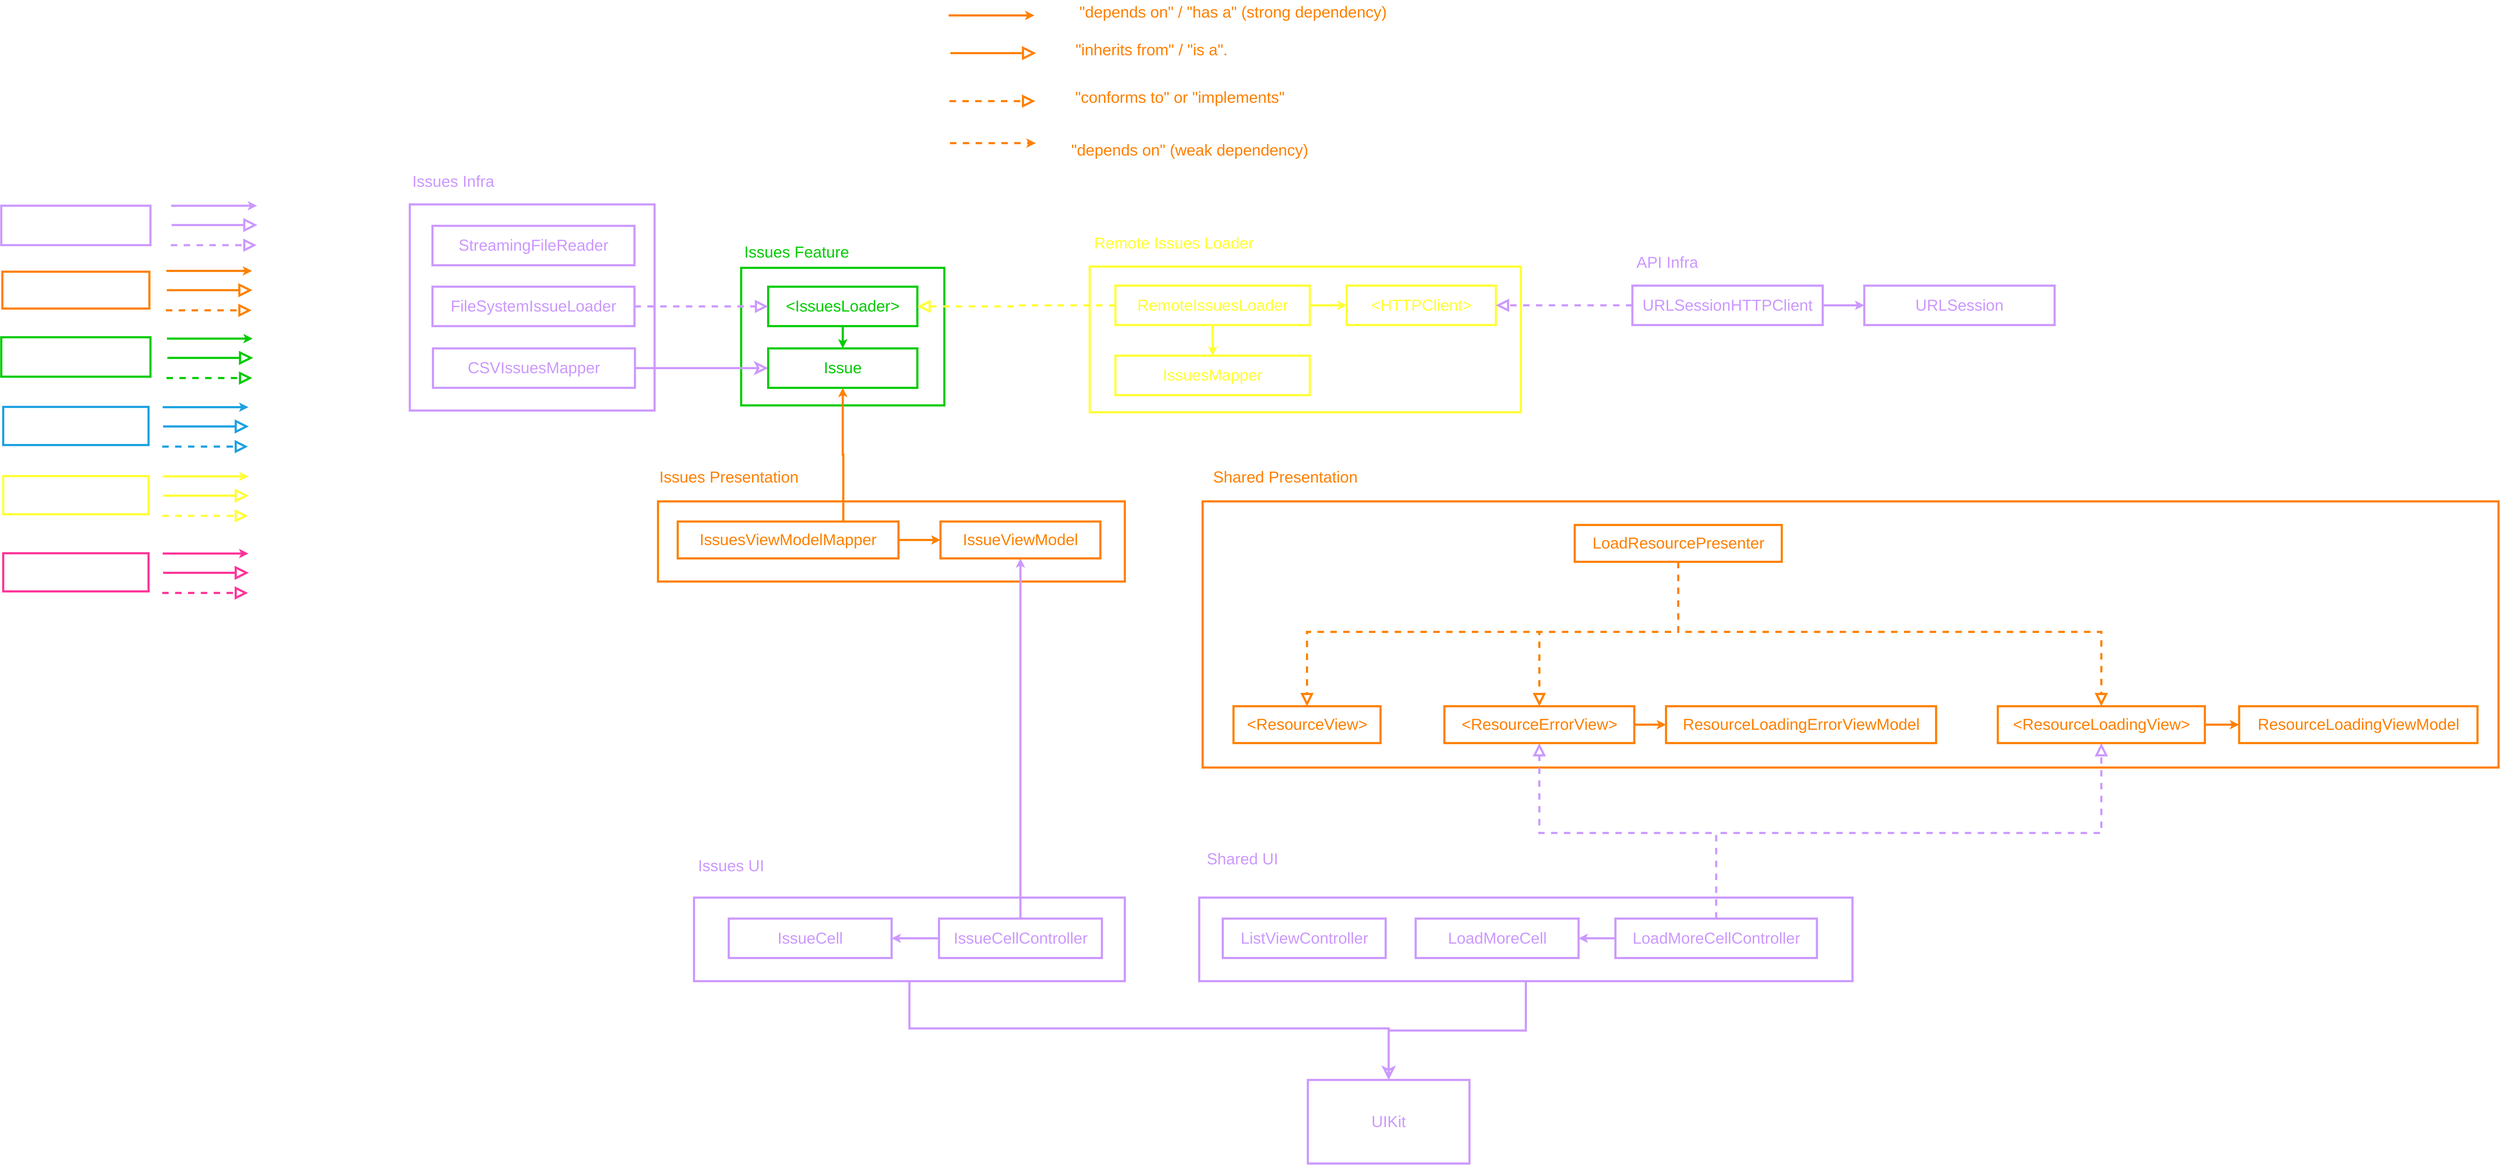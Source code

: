 <mxfile version="20.8.16" type="device"><diagram id="3yLI1t425MeNp9wt49uc" name="Page-1"><mxGraphModel dx="5170" dy="2120" grid="0" gridSize="10" guides="1" tooltips="1" connect="1" arrows="1" fold="1" page="0" pageScale="1" pageWidth="850" pageHeight="1100" math="0" shadow="0"><root><mxCell id="0"/><mxCell id="1" parent="0"/><mxCell id="ULkdZSaTu9MZ9zOjJBBm-85" value="" style="rounded=0;whiteSpace=wrap;html=1;strokeWidth=5;fontSize=37;fontColor=#CC99FF;labelBackgroundColor=none;fillColor=none;strokeColor=#CC99FF;" parent="1" vertex="1"><mxGeometry x="1962" y="2522" width="571" height="481" as="geometry"/></mxCell><mxCell id="ULkdZSaTu9MZ9zOjJBBm-46" value="&lt;p&gt;&lt;br&gt;&lt;/p&gt;" style="rounded=0;whiteSpace=wrap;html=1;strokeWidth=5;fontSize=37;fontColor=#FF8000;fillColor=none;strokeColor=#FF8000;" parent="1" vertex="1"><mxGeometry x="3811.5" y="3215" width="3023" height="621" as="geometry"/></mxCell><mxCell id="ULkdZSaTu9MZ9zOjJBBm-47" value="&lt;p&gt;&lt;br&gt;&lt;/p&gt;" style="rounded=0;whiteSpace=wrap;html=1;strokeWidth=5;fontSize=37;fontColor=#FF8000;fillColor=none;strokeColor=#FF8000;" parent="1" vertex="1"><mxGeometry x="2541" y="3215" width="1089" height="187" as="geometry"/></mxCell><mxCell id="IfAqgoVQBoFN7zSB_NkO-1" value="" style="rounded=0;whiteSpace=wrap;html=1;strokeWidth=5;fontSize=37;fontColor=#1BA1E2;fillColor=none;strokeColor=#1BA1E2;" parent="1" vertex="1"><mxGeometry x="1013.5" y="2994.5" width="339" height="89" as="geometry"/></mxCell><mxCell id="IfAqgoVQBoFN7zSB_NkO-2" value="" style="rounded=0;whiteSpace=wrap;html=1;strokeWidth=5;fontSize=37;fontColor=#CC99FF;labelBackgroundColor=none;fillColor=none;strokeColor=#CC99FF;" parent="1" vertex="1"><mxGeometry x="1009.0" y="2525.0" width="348" height="92" as="geometry"/></mxCell><mxCell id="IfAqgoVQBoFN7zSB_NkO-3" value="&lt;p&gt;&lt;br&gt;&lt;/p&gt;" style="rounded=0;whiteSpace=wrap;html=1;strokeWidth=5;fontSize=37;fontColor=#FF8000;fillColor=none;strokeColor=#FF8000;" parent="1" vertex="1"><mxGeometry x="1011.5" y="2679.0" width="343" height="86" as="geometry"/></mxCell><mxCell id="IfAqgoVQBoFN7zSB_NkO-4" value="" style="rounded=0;whiteSpace=wrap;html=1;strokeWidth=5;fontSize=37;fontColor=#00CC00;labelBackgroundColor=none;fillColor=none;strokeColor=#00CC00;" parent="1" vertex="1"><mxGeometry x="1009.0" y="2832.0" width="348" height="92" as="geometry"/></mxCell><mxCell id="IfAqgoVQBoFN7zSB_NkO-5" style="edgeStyle=orthogonalEdgeStyle;rounded=0;html=1;jettySize=auto;orthogonalLoop=1;strokeColor=#CC99FF;strokeWidth=5;fontSize=37;fontColor=#1BA1E2;endArrow=block;endFill=0;endSize=20;" parent="1" edge="1"><mxGeometry relative="1" as="geometry"><mxPoint x="1406.5" y="2570.17" as="sourcePoint"/><mxPoint x="1606.5" y="2570.17" as="targetPoint"/><Array as="points"/></mxGeometry></mxCell><mxCell id="IfAqgoVQBoFN7zSB_NkO-6" style="edgeStyle=orthogonalEdgeStyle;rounded=0;html=1;jettySize=auto;orthogonalLoop=1;strokeWidth=5;fontSize=37;fontColor=#FF8000;endArrow=block;endFill=0;endSize=18;dashed=1;strokeColor=#CC99FF;" parent="1" edge="1"><mxGeometry relative="1" as="geometry"><mxPoint x="1404.5" y="2617.17" as="sourcePoint"/><mxPoint x="1604.5" y="2617.17" as="targetPoint"/><Array as="points"/></mxGeometry></mxCell><mxCell id="IfAqgoVQBoFN7zSB_NkO-7" style="edgeStyle=orthogonalEdgeStyle;rounded=0;html=1;jettySize=auto;orthogonalLoop=1;strokeWidth=5;fontSize=37;endArrow=classic;fontColor=#CC99FF;strokeColor=#CC99FF;" parent="1" edge="1"><mxGeometry relative="1" as="geometry"><mxPoint x="1405.5" y="2525.17" as="sourcePoint"/><mxPoint x="1605.5" y="2525.17" as="targetPoint"/><Array as="points"/></mxGeometry></mxCell><mxCell id="IfAqgoVQBoFN7zSB_NkO-8" style="edgeStyle=orthogonalEdgeStyle;rounded=0;html=1;jettySize=auto;orthogonalLoop=1;strokeWidth=5;fontSize=37;fontColor=#1BA1E2;endArrow=block;endFill=0;endSize=20;strokeColor=#FF8000;" parent="1" edge="1"><mxGeometry relative="1" as="geometry"><mxPoint x="1395.0" y="2722.17" as="sourcePoint"/><mxPoint x="1595.0" y="2722.17" as="targetPoint"/><Array as="points"/></mxGeometry></mxCell><mxCell id="IfAqgoVQBoFN7zSB_NkO-9" style="edgeStyle=orthogonalEdgeStyle;rounded=0;html=1;jettySize=auto;orthogonalLoop=1;strokeWidth=5;fontSize=37;fontColor=#FF8000;endArrow=block;endFill=0;endSize=18;dashed=1;strokeColor=#FF8000;" parent="1" edge="1"><mxGeometry relative="1" as="geometry"><mxPoint x="1393.0" y="2769.17" as="sourcePoint"/><mxPoint x="1593.0" y="2769.17" as="targetPoint"/><Array as="points"/></mxGeometry></mxCell><mxCell id="IfAqgoVQBoFN7zSB_NkO-10" style="edgeStyle=orthogonalEdgeStyle;rounded=0;html=1;jettySize=auto;orthogonalLoop=1;strokeWidth=5;fontSize=37;endArrow=classic;fontColor=#CC99FF;strokeColor=#FF8000;" parent="1" edge="1"><mxGeometry relative="1" as="geometry"><mxPoint x="1394.0" y="2677.17" as="sourcePoint"/><mxPoint x="1594.0" y="2677.17" as="targetPoint"/><Array as="points"/></mxGeometry></mxCell><mxCell id="IfAqgoVQBoFN7zSB_NkO-11" style="edgeStyle=orthogonalEdgeStyle;rounded=0;html=1;jettySize=auto;orthogonalLoop=1;strokeWidth=5;fontSize=37;fontColor=#1BA1E2;endArrow=block;endFill=0;endSize=20;strokeColor=#00CC00;" parent="1" edge="1"><mxGeometry relative="1" as="geometry"><mxPoint x="1396.5" y="2880.17" as="sourcePoint"/><mxPoint x="1596.5" y="2880.17" as="targetPoint"/><Array as="points"/></mxGeometry></mxCell><mxCell id="IfAqgoVQBoFN7zSB_NkO-12" style="edgeStyle=orthogonalEdgeStyle;rounded=0;html=1;jettySize=auto;orthogonalLoop=1;strokeWidth=5;fontSize=37;fontColor=#FF8000;endArrow=block;endFill=0;endSize=18;dashed=1;strokeColor=#00CC00;" parent="1" edge="1"><mxGeometry relative="1" as="geometry"><mxPoint x="1394.5" y="2927.17" as="sourcePoint"/><mxPoint x="1594.5" y="2927.17" as="targetPoint"/><Array as="points"/></mxGeometry></mxCell><mxCell id="IfAqgoVQBoFN7zSB_NkO-13" style="edgeStyle=orthogonalEdgeStyle;rounded=0;html=1;jettySize=auto;orthogonalLoop=1;strokeWidth=5;fontSize=37;endArrow=classic;fontColor=#CC99FF;strokeColor=#00CC00;" parent="1" edge="1"><mxGeometry relative="1" as="geometry"><mxPoint x="1395.5" y="2835.17" as="sourcePoint"/><mxPoint x="1595.5" y="2835.17" as="targetPoint"/><Array as="points"/></mxGeometry></mxCell><mxCell id="IfAqgoVQBoFN7zSB_NkO-14" style="edgeStyle=orthogonalEdgeStyle;rounded=0;html=1;jettySize=auto;orthogonalLoop=1;strokeWidth=5;fontSize=37;fontColor=#1BA1E2;endArrow=block;endFill=0;endSize=20;strokeColor=#1BA1E2;" parent="1" edge="1"><mxGeometry relative="1" as="geometry"><mxPoint x="1386.5" y="3040.17" as="sourcePoint"/><mxPoint x="1586.5" y="3040.17" as="targetPoint"/><Array as="points"/></mxGeometry></mxCell><mxCell id="IfAqgoVQBoFN7zSB_NkO-15" style="edgeStyle=orthogonalEdgeStyle;rounded=0;html=1;jettySize=auto;orthogonalLoop=1;strokeWidth=5;fontSize=37;fontColor=#FF8000;endArrow=block;endFill=0;endSize=18;dashed=1;strokeColor=#1BA1E2;" parent="1" edge="1"><mxGeometry relative="1" as="geometry"><mxPoint x="1384.5" y="3087.17" as="sourcePoint"/><mxPoint x="1584.5" y="3087.17" as="targetPoint"/><Array as="points"/></mxGeometry></mxCell><mxCell id="IfAqgoVQBoFN7zSB_NkO-16" style="edgeStyle=orthogonalEdgeStyle;rounded=0;html=1;jettySize=auto;orthogonalLoop=1;strokeWidth=5;fontSize=37;endArrow=classic;fontColor=#CC99FF;strokeColor=#1BA1E2;" parent="1" edge="1"><mxGeometry relative="1" as="geometry"><mxPoint x="1385.5" y="2995.17" as="sourcePoint"/><mxPoint x="1585.5" y="2995.17" as="targetPoint"/><Array as="points"/></mxGeometry></mxCell><mxCell id="IfAqgoVQBoFN7zSB_NkO-17" value="" style="rounded=0;whiteSpace=wrap;html=1;strokeWidth=5;fontSize=37;fillColor=none;strokeColor=#FFFF33;fontColor=#FFFF33;" parent="1" vertex="1"><mxGeometry x="1013.5" y="3156.0" width="339" height="89" as="geometry"/></mxCell><mxCell id="IfAqgoVQBoFN7zSB_NkO-18" style="edgeStyle=orthogonalEdgeStyle;rounded=0;html=1;jettySize=auto;orthogonalLoop=1;strokeWidth=5;fontSize=37;fontColor=#1BA1E2;endArrow=block;endFill=0;endSize=20;strokeColor=#FFFF33;" parent="1" edge="1"><mxGeometry relative="1" as="geometry"><mxPoint x="1386.5" y="3201.67" as="sourcePoint"/><mxPoint x="1586.5" y="3201.67" as="targetPoint"/><Array as="points"/></mxGeometry></mxCell><mxCell id="IfAqgoVQBoFN7zSB_NkO-19" style="edgeStyle=orthogonalEdgeStyle;rounded=0;html=1;jettySize=auto;orthogonalLoop=1;strokeWidth=5;fontSize=37;fontColor=#FF8000;endArrow=block;endFill=0;endSize=18;dashed=1;strokeColor=#FFFF33;" parent="1" edge="1"><mxGeometry relative="1" as="geometry"><mxPoint x="1384.5" y="3248.67" as="sourcePoint"/><mxPoint x="1584.5" y="3248.67" as="targetPoint"/><Array as="points"/></mxGeometry></mxCell><mxCell id="IfAqgoVQBoFN7zSB_NkO-20" style="edgeStyle=orthogonalEdgeStyle;rounded=0;html=1;jettySize=auto;orthogonalLoop=1;strokeWidth=5;fontSize=37;endArrow=classic;fontColor=#CC99FF;strokeColor=#FFFF33;" parent="1" edge="1"><mxGeometry relative="1" as="geometry"><mxPoint x="1385.5" y="3156.67" as="sourcePoint"/><mxPoint x="1585.5" y="3156.67" as="targetPoint"/><Array as="points"/></mxGeometry></mxCell><mxCell id="IfAqgoVQBoFN7zSB_NkO-21" value="" style="rounded=0;whiteSpace=wrap;html=1;strokeWidth=5;fontSize=37;fillColor=none;strokeColor=#FF3399;fontColor=#FF3399;" parent="1" vertex="1"><mxGeometry x="1013.5" y="3336.0" width="339" height="89" as="geometry"/></mxCell><mxCell id="IfAqgoVQBoFN7zSB_NkO-22" style="edgeStyle=orthogonalEdgeStyle;rounded=0;html=1;jettySize=auto;orthogonalLoop=1;strokeWidth=5;fontSize=37;endArrow=block;endFill=0;endSize=20;strokeColor=#FF3399;fontColor=#FF3399;" parent="1" edge="1"><mxGeometry relative="1" as="geometry"><mxPoint x="1386.5" y="3381.67" as="sourcePoint"/><mxPoint x="1586.5" y="3381.67" as="targetPoint"/><Array as="points"/></mxGeometry></mxCell><mxCell id="IfAqgoVQBoFN7zSB_NkO-23" style="edgeStyle=orthogonalEdgeStyle;rounded=0;html=1;jettySize=auto;orthogonalLoop=1;strokeWidth=5;fontSize=37;endArrow=block;endFill=0;endSize=18;dashed=1;strokeColor=#FF3399;fontColor=#FF3399;" parent="1" edge="1"><mxGeometry relative="1" as="geometry"><mxPoint x="1384.5" y="3428.67" as="sourcePoint"/><mxPoint x="1584.5" y="3428.67" as="targetPoint"/><Array as="points"/></mxGeometry></mxCell><mxCell id="IfAqgoVQBoFN7zSB_NkO-24" style="edgeStyle=orthogonalEdgeStyle;rounded=0;html=1;jettySize=auto;orthogonalLoop=1;strokeWidth=5;fontSize=37;endArrow=classic;strokeColor=#FF3399;fontColor=#FF3399;" parent="1" edge="1"><mxGeometry relative="1" as="geometry"><mxPoint x="1385.5" y="3336.67" as="sourcePoint"/><mxPoint x="1585.5" y="3336.67" as="targetPoint"/><Array as="points"/></mxGeometry></mxCell><mxCell id="4ByDDRBTSF47VbYEFOKF-28" style="edgeStyle=orthogonalEdgeStyle;rounded=0;html=1;jettySize=auto;orthogonalLoop=1;strokeWidth=5;fontSize=37;endArrow=classic;fontColor=#CC99FF;strokeColor=#FF8000;" parent="1" edge="1"><mxGeometry relative="1" as="geometry"><mxPoint x="3219.0" y="2081.0" as="sourcePoint"/><mxPoint x="3419.0" y="2081.0" as="targetPoint"/><Array as="points"/></mxGeometry></mxCell><mxCell id="4ByDDRBTSF47VbYEFOKF-29" style="edgeStyle=orthogonalEdgeStyle;rounded=0;html=1;jettySize=auto;orthogonalLoop=1;strokeColor=#FF8000;strokeWidth=5;fontSize=37;fontColor=#1BA1E2;endArrow=block;endFill=0;endSize=20;" parent="1" edge="1"><mxGeometry relative="1" as="geometry"><mxPoint x="3223.0" y="2169.0" as="sourcePoint"/><mxPoint x="3423.0" y="2169.0" as="targetPoint"/><Array as="points"/></mxGeometry></mxCell><mxCell id="4ByDDRBTSF47VbYEFOKF-30" style="edgeStyle=orthogonalEdgeStyle;rounded=0;html=1;jettySize=auto;orthogonalLoop=1;strokeWidth=5;fontSize=37;fontColor=#FF8000;endArrow=block;endFill=0;endSize=18;dashed=1;strokeColor=#FF8000;" parent="1" edge="1"><mxGeometry relative="1" as="geometry"><mxPoint x="3221.0" y="2281.0" as="sourcePoint"/><mxPoint x="3421.0" y="2281.0" as="targetPoint"/><Array as="points"/></mxGeometry></mxCell><mxCell id="4ByDDRBTSF47VbYEFOKF-31" value="&lt;div&gt;&lt;font color=&quot;#ff8000&quot;&gt;&lt;span style=&quot;font-size: 37px;&quot;&gt;&quot;inherits from&quot; / &quot;is a&quot;.&lt;/span&gt;&lt;/font&gt;&lt;/div&gt;&lt;div&gt;&lt;br&gt;&lt;/div&gt;" style="text;html=1;align=center;verticalAlign=middle;resizable=0;points=[];autosize=1;strokeColor=none;fillColor=none;fontColor=#FFFF33;" parent="1" vertex="1"><mxGeometry x="3505" y="2133" width="373" height="71" as="geometry"/></mxCell><mxCell id="4ByDDRBTSF47VbYEFOKF-32" value="&lt;div&gt;&lt;div&gt;&lt;font color=&quot;#ff8000&quot;&gt;&lt;span style=&quot;font-size: 37px;&quot;&gt;&quot;conforms to&quot; or &quot;implements&quot;&lt;/span&gt;&lt;/font&gt;&lt;/div&gt;&lt;/div&gt;&lt;div&gt;&lt;br&gt;&lt;/div&gt;" style="text;html=1;align=center;verticalAlign=middle;resizable=0;points=[];autosize=1;strokeColor=none;fillColor=none;fontColor=#FFFF33;" parent="1" vertex="1"><mxGeometry x="3505" y="2244" width="506" height="71" as="geometry"/></mxCell><mxCell id="4ByDDRBTSF47VbYEFOKF-33" value="&lt;div&gt;&lt;div&gt;&lt;div&gt;&lt;font color=&quot;#ff8000&quot;&gt;&lt;span style=&quot;font-size: 37px;&quot;&gt;&quot;depends on&quot; / &quot;has a&quot; (strong dependency)&lt;/span&gt;&lt;/font&gt;&lt;/div&gt;&lt;/div&gt;&lt;/div&gt;&lt;div&gt;&lt;br&gt;&lt;/div&gt;" style="text;html=1;align=center;verticalAlign=middle;resizable=0;points=[];autosize=1;strokeColor=none;fillColor=none;fontColor=#FFFF33;" parent="1" vertex="1"><mxGeometry x="3514" y="2045" width="735" height="71" as="geometry"/></mxCell><mxCell id="4ByDDRBTSF47VbYEFOKF-34" value="&lt;div&gt;&lt;div&gt;&lt;div&gt;&lt;font color=&quot;#ff8000&quot;&gt;&lt;span style=&quot;font-size: 37px;&quot;&gt;&quot;depends on&quot; (weak dependency)&lt;/span&gt;&lt;/font&gt;&lt;/div&gt;&lt;/div&gt;&lt;/div&gt;&lt;div&gt;&lt;br&gt;&lt;/div&gt;" style="text;html=1;align=center;verticalAlign=middle;resizable=0;points=[];autosize=1;strokeColor=none;fillColor=none;fontColor=#FFFF33;" parent="1" vertex="1"><mxGeometry x="3495" y="2367.5" width="571" height="71" as="geometry"/></mxCell><mxCell id="4ByDDRBTSF47VbYEFOKF-35" style="edgeStyle=orthogonalEdgeStyle;rounded=0;html=1;jettySize=auto;orthogonalLoop=1;strokeWidth=5;fontSize=37;endArrow=classic;fontColor=#CC99FF;strokeColor=#FF8000;dashed=1;" parent="1" edge="1"><mxGeometry relative="1" as="geometry"><mxPoint x="3222.0" y="2379.0" as="sourcePoint"/><mxPoint x="3422.0" y="2379.0" as="targetPoint"/><Array as="points"/></mxGeometry></mxCell><mxCell id="ULkdZSaTu9MZ9zOjJBBm-71" style="edgeStyle=orthogonalEdgeStyle;rounded=0;orthogonalLoop=1;jettySize=auto;html=1;exitX=0.5;exitY=1;exitDx=0;exitDy=0;entryX=0.5;entryY=0;entryDx=0;entryDy=0;fontColor=#CC99FF;endArrow=classic;fontSize=37;strokeColor=#CC99FF;strokeWidth=5;endFill=0;endSize=18;" parent="1" source="ULkdZSaTu9MZ9zOjJBBm-1" target="ULkdZSaTu9MZ9zOjJBBm-9" edge="1"><mxGeometry relative="1" as="geometry"/></mxCell><mxCell id="ULkdZSaTu9MZ9zOjJBBm-1" value="" style="rounded=0;whiteSpace=wrap;html=1;strokeWidth=5;fontSize=37;fontColor=#CC99FF;labelBackgroundColor=none;fillColor=none;strokeColor=#CC99FF;" parent="1" vertex="1"><mxGeometry x="2625" y="4139.5" width="1005" height="195" as="geometry"/></mxCell><mxCell id="ULkdZSaTu9MZ9zOjJBBm-2" value="IssueCell" style="rounded=0;whiteSpace=wrap;html=1;strokeWidth=5;fontSize=37;fontColor=#CC99FF;labelBackgroundColor=none;fillColor=none;strokeColor=#CC99FF;" parent="1" vertex="1"><mxGeometry x="2706" y="4188.5" width="380" height="92" as="geometry"/></mxCell><mxCell id="ULkdZSaTu9MZ9zOjJBBm-44" style="edgeStyle=orthogonalEdgeStyle;rounded=0;orthogonalLoop=1;jettySize=auto;html=1;exitX=0;exitY=0.5;exitDx=0;exitDy=0;entryX=1;entryY=0.5;entryDx=0;entryDy=0;fontSize=37;strokeColor=#CC99FF;fontColor=#CC99FF;strokeWidth=5;" parent="1" source="ULkdZSaTu9MZ9zOjJBBm-3" target="ULkdZSaTu9MZ9zOjJBBm-2" edge="1"><mxGeometry relative="1" as="geometry"/></mxCell><mxCell id="Z7Op8-RvrRtJEpCgcExb-2" style="edgeStyle=orthogonalEdgeStyle;rounded=0;orthogonalLoop=1;jettySize=auto;html=1;exitX=0.5;exitY=0;exitDx=0;exitDy=0;entryX=0.5;entryY=1;entryDx=0;entryDy=0;fontSize=37;strokeColor=#CC99FF;fontColor=#CC99FF;strokeWidth=5;" edge="1" parent="1" source="ULkdZSaTu9MZ9zOjJBBm-3" target="ULkdZSaTu9MZ9zOjJBBm-33"><mxGeometry relative="1" as="geometry"/></mxCell><mxCell id="ULkdZSaTu9MZ9zOjJBBm-3" value="IssueCellController" style="rounded=0;whiteSpace=wrap;html=1;strokeWidth=5;fontSize=37;fontColor=#CC99FF;labelBackgroundColor=none;fillColor=none;strokeColor=#CC99FF;" parent="1" vertex="1"><mxGeometry x="3196.5" y="4188.5" width="380" height="92" as="geometry"/></mxCell><mxCell id="ULkdZSaTu9MZ9zOjJBBm-72" style="edgeStyle=orthogonalEdgeStyle;rounded=0;orthogonalLoop=1;jettySize=auto;html=1;exitX=0.5;exitY=1;exitDx=0;exitDy=0;entryX=0.5;entryY=0;entryDx=0;entryDy=0;fontColor=#CC99FF;fontSize=37;strokeColor=#CC99FF;strokeWidth=5;" parent="1" source="ULkdZSaTu9MZ9zOjJBBm-4" target="ULkdZSaTu9MZ9zOjJBBm-9" edge="1"><mxGeometry relative="1" as="geometry"/></mxCell><mxCell id="ULkdZSaTu9MZ9zOjJBBm-4" value="" style="rounded=0;whiteSpace=wrap;html=1;strokeWidth=5;fontSize=37;fontColor=#CC99FF;labelBackgroundColor=none;fillColor=none;strokeColor=#CC99FF;" parent="1" vertex="1"><mxGeometry x="3803.5" y="4139.5" width="1524" height="195" as="geometry"/></mxCell><mxCell id="ULkdZSaTu9MZ9zOjJBBm-5" value="LoadMoreCell" style="rounded=0;whiteSpace=wrap;html=1;strokeWidth=5;fontSize=37;fontColor=#CC99FF;labelBackgroundColor=none;fillColor=none;strokeColor=#CC99FF;" parent="1" vertex="1"><mxGeometry x="4308.5" y="4188.5" width="380" height="92" as="geometry"/></mxCell><mxCell id="ULkdZSaTu9MZ9zOjJBBm-41" style="edgeStyle=orthogonalEdgeStyle;rounded=0;orthogonalLoop=1;jettySize=auto;html=1;exitX=0.5;exitY=0;exitDx=0;exitDy=0;entryX=0.5;entryY=1;entryDx=0;entryDy=0;fontSize=37;strokeColor=#CC99FF;fontColor=#FF8000;strokeWidth=5;dashed=1;endArrow=block;endFill=0;endSize=18;" parent="1" source="ULkdZSaTu9MZ9zOjJBBm-6" target="ULkdZSaTu9MZ9zOjJBBm-24" edge="1"><mxGeometry relative="1" as="geometry"/></mxCell><mxCell id="ULkdZSaTu9MZ9zOjJBBm-42" style="edgeStyle=orthogonalEdgeStyle;rounded=0;orthogonalLoop=1;jettySize=auto;html=1;exitX=0.5;exitY=0;exitDx=0;exitDy=0;entryX=0.5;entryY=1;entryDx=0;entryDy=0;fontSize=37;strokeColor=#CC99FF;fontColor=#FF8000;strokeWidth=5;dashed=1;endArrow=block;endFill=0;endSize=18;" parent="1" source="ULkdZSaTu9MZ9zOjJBBm-6" target="ULkdZSaTu9MZ9zOjJBBm-19" edge="1"><mxGeometry relative="1" as="geometry"/></mxCell><mxCell id="ULkdZSaTu9MZ9zOjJBBm-43" style="edgeStyle=orthogonalEdgeStyle;rounded=0;orthogonalLoop=1;jettySize=auto;html=1;exitX=0;exitY=0.5;exitDx=0;exitDy=0;entryX=1;entryY=0.5;entryDx=0;entryDy=0;fontSize=37;strokeColor=#CC99FF;fontColor=#CC99FF;strokeWidth=5;" parent="1" source="ULkdZSaTu9MZ9zOjJBBm-6" target="ULkdZSaTu9MZ9zOjJBBm-5" edge="1"><mxGeometry relative="1" as="geometry"/></mxCell><mxCell id="ULkdZSaTu9MZ9zOjJBBm-6" value="LoadMoreCellController" style="rounded=0;whiteSpace=wrap;html=1;strokeWidth=5;fontSize=37;fontColor=#CC99FF;labelBackgroundColor=none;fillColor=none;strokeColor=#CC99FF;" parent="1" vertex="1"><mxGeometry x="4774.5" y="4188.5" width="470" height="92" as="geometry"/></mxCell><mxCell id="ULkdZSaTu9MZ9zOjJBBm-8" value="ListViewController" style="rounded=0;whiteSpace=wrap;html=1;strokeWidth=5;fontSize=37;fontColor=#CC99FF;labelBackgroundColor=none;fillColor=none;strokeColor=#CC99FF;" parent="1" vertex="1"><mxGeometry x="3858.5" y="4188.5" width="380" height="92" as="geometry"/></mxCell><mxCell id="ULkdZSaTu9MZ9zOjJBBm-9" value="UIKit" style="rounded=0;whiteSpace=wrap;html=1;strokeWidth=5;fontSize=37;fontColor=#CC99FF;labelBackgroundColor=none;fillColor=none;strokeColor=#CC99FF;" parent="1" vertex="1"><mxGeometry x="4057" y="4565" width="377" height="195" as="geometry"/></mxCell><mxCell id="ULkdZSaTu9MZ9zOjJBBm-10" value="&lt;p&gt;&lt;br&gt;&lt;/p&gt;" style="rounded=0;whiteSpace=wrap;html=1;strokeWidth=5;fontSize=37;fontColor=#00CC00;fillColor=none;strokeColor=#00CC00;labelBackgroundColor=none;" parent="1" vertex="1"><mxGeometry x="2735" y="2670" width="474" height="321" as="geometry"/></mxCell><mxCell id="ULkdZSaTu9MZ9zOjJBBm-78" style="edgeStyle=orthogonalEdgeStyle;rounded=0;orthogonalLoop=1;jettySize=auto;html=1;exitX=0.5;exitY=1;exitDx=0;exitDy=0;entryX=0.5;entryY=0;entryDx=0;entryDy=0;fontColor=#CC99FF;fontSize=37;strokeColor=#00CC00;strokeWidth=5;" parent="1" source="ULkdZSaTu9MZ9zOjJBBm-11" target="ULkdZSaTu9MZ9zOjJBBm-75" edge="1"><mxGeometry relative="1" as="geometry"/></mxCell><mxCell id="ULkdZSaTu9MZ9zOjJBBm-11" value="&amp;lt;IssuesLoader&amp;gt;" style="rounded=0;whiteSpace=wrap;html=1;strokeWidth=5;fontSize=37;fontColor=#00CC00;labelBackgroundColor=none;fillColor=none;strokeColor=#00CC00;" parent="1" vertex="1"><mxGeometry x="2798.0" y="2714.0" width="348" height="92" as="geometry"/></mxCell><mxCell id="ULkdZSaTu9MZ9zOjJBBm-16" value="&lt;p&gt;&amp;lt;ResourceView&amp;gt;&lt;/p&gt;" style="rounded=0;whiteSpace=wrap;html=1;strokeWidth=5;fontSize=37;fontColor=#FF8000;fillColor=none;strokeColor=#FF8000;" parent="1" vertex="1"><mxGeometry x="3883.5" y="3693.0" width="343" height="86" as="geometry"/></mxCell><mxCell id="ULkdZSaTu9MZ9zOjJBBm-18" value="&lt;p&gt;ResourceLoadingErrorViewModel&lt;/p&gt;" style="rounded=0;whiteSpace=wrap;html=1;strokeWidth=5;fontSize=37;fontColor=#FF8000;fillColor=none;strokeColor=#FF8000;" parent="1" vertex="1"><mxGeometry x="4892.5" y="3693" width="630" height="86" as="geometry"/></mxCell><mxCell id="ULkdZSaTu9MZ9zOjJBBm-35" style="edgeStyle=orthogonalEdgeStyle;rounded=0;orthogonalLoop=1;jettySize=auto;html=1;exitX=1;exitY=0.5;exitDx=0;exitDy=0;entryX=0;entryY=0.5;entryDx=0;entryDy=0;fontSize=37;strokeColor=#FF8000;fontColor=#CC99FF;strokeWidth=5;" parent="1" source="ULkdZSaTu9MZ9zOjJBBm-19" target="ULkdZSaTu9MZ9zOjJBBm-18" edge="1"><mxGeometry relative="1" as="geometry"/></mxCell><mxCell id="ULkdZSaTu9MZ9zOjJBBm-19" value="&lt;p&gt;&amp;lt;ResourceErrorView&amp;gt;&lt;/p&gt;" style="rounded=0;whiteSpace=wrap;html=1;strokeWidth=5;fontSize=37;fontColor=#FF8000;fillColor=none;strokeColor=#FF8000;" parent="1" vertex="1"><mxGeometry x="4375.5" y="3693" width="443" height="86" as="geometry"/></mxCell><mxCell id="ULkdZSaTu9MZ9zOjJBBm-37" style="edgeStyle=orthogonalEdgeStyle;rounded=0;orthogonalLoop=1;jettySize=auto;html=1;exitX=1;exitY=0.5;exitDx=0;exitDy=0;entryX=0;entryY=0.5;entryDx=0;entryDy=0;fontSize=37;strokeColor=#FF8000;fontColor=#CC99FF;strokeWidth=5;" parent="1" source="ULkdZSaTu9MZ9zOjJBBm-24" target="ULkdZSaTu9MZ9zOjJBBm-25" edge="1"><mxGeometry relative="1" as="geometry"/></mxCell><mxCell id="ULkdZSaTu9MZ9zOjJBBm-24" value="&lt;p&gt;&amp;lt;ResourceLoadingView&amp;gt;&lt;/p&gt;" style="rounded=0;whiteSpace=wrap;html=1;strokeWidth=5;fontSize=37;fontColor=#FF8000;fillColor=none;strokeColor=#FF8000;" parent="1" vertex="1"><mxGeometry x="5666.5" y="3693" width="483" height="86" as="geometry"/></mxCell><mxCell id="ULkdZSaTu9MZ9zOjJBBm-25" value="&lt;p&gt;ResourceLoadingViewModel&lt;/p&gt;" style="rounded=0;whiteSpace=wrap;html=1;strokeWidth=5;fontSize=37;fontColor=#FF8000;fillColor=none;strokeColor=#FF8000;" parent="1" vertex="1"><mxGeometry x="6229.5" y="3693" width="556" height="86" as="geometry"/></mxCell><mxCell id="ULkdZSaTu9MZ9zOjJBBm-38" style="edgeStyle=orthogonalEdgeStyle;rounded=0;orthogonalLoop=1;jettySize=auto;html=1;exitX=0.5;exitY=1;exitDx=0;exitDy=0;entryX=0.5;entryY=0;entryDx=0;entryDy=0;fontSize=37;strokeColor=#FF8000;fontColor=#FF8000;strokeWidth=5;dashed=1;endArrow=block;endFill=0;endSize=18;" parent="1" source="ULkdZSaTu9MZ9zOjJBBm-27" target="ULkdZSaTu9MZ9zOjJBBm-24" edge="1"><mxGeometry relative="1" as="geometry"/></mxCell><mxCell id="ULkdZSaTu9MZ9zOjJBBm-39" style="edgeStyle=orthogonalEdgeStyle;rounded=0;orthogonalLoop=1;jettySize=auto;html=1;exitX=0.5;exitY=1;exitDx=0;exitDy=0;entryX=0.5;entryY=0;entryDx=0;entryDy=0;fontSize=37;strokeColor=#FF8000;fontColor=#FF8000;strokeWidth=5;dashed=1;endArrow=block;endFill=0;endSize=18;" parent="1" source="ULkdZSaTu9MZ9zOjJBBm-27" target="ULkdZSaTu9MZ9zOjJBBm-19" edge="1"><mxGeometry relative="1" as="geometry"/></mxCell><mxCell id="ULkdZSaTu9MZ9zOjJBBm-40" style="edgeStyle=orthogonalEdgeStyle;rounded=0;orthogonalLoop=1;jettySize=auto;html=1;exitX=0.5;exitY=1;exitDx=0;exitDy=0;entryX=0.5;entryY=0;entryDx=0;entryDy=0;fontSize=37;strokeColor=#FF8000;fontColor=#FF8000;strokeWidth=5;dashed=1;endArrow=block;endFill=0;endSize=18;" parent="1" source="ULkdZSaTu9MZ9zOjJBBm-27" target="ULkdZSaTu9MZ9zOjJBBm-16" edge="1"><mxGeometry relative="1" as="geometry"/></mxCell><mxCell id="ULkdZSaTu9MZ9zOjJBBm-27" value="&lt;p&gt;LoadResourcePresenter&lt;/p&gt;" style="rounded=0;whiteSpace=wrap;html=1;strokeWidth=5;fontSize=37;fontColor=#FF8000;fillColor=none;strokeColor=#FF8000;" parent="1" vertex="1"><mxGeometry x="4679.5" y="3270" width="483" height="86" as="geometry"/></mxCell><mxCell id="ULkdZSaTu9MZ9zOjJBBm-48" style="edgeStyle=orthogonalEdgeStyle;rounded=0;orthogonalLoop=1;jettySize=auto;html=1;exitX=1;exitY=0.5;exitDx=0;exitDy=0;entryX=0;entryY=0.5;entryDx=0;entryDy=0;fontSize=37;strokeColor=#FF8000;fontColor=#CC99FF;strokeWidth=5;" parent="1" source="ULkdZSaTu9MZ9zOjJBBm-32" target="ULkdZSaTu9MZ9zOjJBBm-33" edge="1"><mxGeometry relative="1" as="geometry"/></mxCell><mxCell id="ULkdZSaTu9MZ9zOjJBBm-81" style="edgeStyle=orthogonalEdgeStyle;rounded=0;orthogonalLoop=1;jettySize=auto;html=1;exitX=0.75;exitY=0;exitDx=0;exitDy=0;entryX=0.5;entryY=1;entryDx=0;entryDy=0;fontColor=#CC99FF;fontSize=37;strokeColor=#FF8000;strokeWidth=5;" parent="1" source="ULkdZSaTu9MZ9zOjJBBm-32" target="ULkdZSaTu9MZ9zOjJBBm-75" edge="1"><mxGeometry relative="1" as="geometry"/></mxCell><mxCell id="ULkdZSaTu9MZ9zOjJBBm-32" value="&lt;p&gt;IssuesViewModelMapper&lt;/p&gt;" style="rounded=0;whiteSpace=wrap;html=1;strokeWidth=5;fontSize=37;fontColor=#FF8000;fillColor=none;strokeColor=#FF8000;" parent="1" vertex="1"><mxGeometry x="2587" y="3262" width="515" height="86" as="geometry"/></mxCell><mxCell id="ULkdZSaTu9MZ9zOjJBBm-33" value="&lt;p&gt;IssueViewModel&lt;/p&gt;" style="rounded=0;whiteSpace=wrap;html=1;strokeWidth=5;fontSize=37;fontColor=#FF8000;fillColor=none;strokeColor=#FF8000;" parent="1" vertex="1"><mxGeometry x="3200" y="3262" width="373" height="86" as="geometry"/></mxCell><mxCell id="ULkdZSaTu9MZ9zOjJBBm-49" value="&lt;p&gt;&lt;br&gt;&lt;/p&gt;" style="rounded=0;whiteSpace=wrap;html=1;strokeWidth=5;fontSize=37;fontColor=#FFFF33;fillColor=none;strokeColor=#FFFF33;labelBackgroundColor=none;" parent="1" vertex="1"><mxGeometry x="3548" y="2667" width="1006" height="340" as="geometry"/></mxCell><mxCell id="ULkdZSaTu9MZ9zOjJBBm-54" style="edgeStyle=orthogonalEdgeStyle;rounded=0;orthogonalLoop=1;jettySize=auto;html=1;exitX=1;exitY=0.5;exitDx=0;exitDy=0;entryX=0;entryY=0.5;entryDx=0;entryDy=0;fontSize=37;strokeColor=#FFFF33;fontColor=#CC99FF;strokeWidth=5;" parent="1" source="ULkdZSaTu9MZ9zOjJBBm-50" target="ULkdZSaTu9MZ9zOjJBBm-51" edge="1"><mxGeometry relative="1" as="geometry"/></mxCell><mxCell id="ULkdZSaTu9MZ9zOjJBBm-56" style="edgeStyle=orthogonalEdgeStyle;rounded=0;orthogonalLoop=1;jettySize=auto;html=1;exitX=0;exitY=0.5;exitDx=0;exitDy=0;entryX=1;entryY=0.5;entryDx=0;entryDy=0;fontSize=37;strokeColor=#FFFF33;fontColor=#FF8000;strokeWidth=5;dashed=1;endArrow=block;endFill=0;endSize=18;" parent="1" source="ULkdZSaTu9MZ9zOjJBBm-50" target="ULkdZSaTu9MZ9zOjJBBm-11" edge="1"><mxGeometry relative="1" as="geometry"/></mxCell><mxCell id="ULkdZSaTu9MZ9zOjJBBm-59" style="edgeStyle=orthogonalEdgeStyle;rounded=0;orthogonalLoop=1;jettySize=auto;html=1;exitX=0.5;exitY=1;exitDx=0;exitDy=0;entryX=0.5;entryY=0;entryDx=0;entryDy=0;fontSize=37;strokeColor=#FFFF33;fontColor=#CC99FF;strokeWidth=5;" parent="1" source="ULkdZSaTu9MZ9zOjJBBm-50" target="ULkdZSaTu9MZ9zOjJBBm-58" edge="1"><mxGeometry relative="1" as="geometry"/></mxCell><mxCell id="ULkdZSaTu9MZ9zOjJBBm-50" value="RemoteIssuesLoader" style="rounded=0;whiteSpace=wrap;html=1;strokeWidth=5;fontSize=37;fontColor=#FFFF33;labelBackgroundColor=none;fillColor=none;strokeColor=#FFFF33;" parent="1" vertex="1"><mxGeometry x="3608" y="2711.5" width="453.5" height="92" as="geometry"/></mxCell><mxCell id="ULkdZSaTu9MZ9zOjJBBm-51" value="&amp;lt;HTTPClient&amp;gt;" style="rounded=0;whiteSpace=wrap;html=1;strokeWidth=5;fontSize=37;fontColor=#FFFF33;labelBackgroundColor=none;fillColor=none;strokeColor=#FFFF33;" parent="1" vertex="1"><mxGeometry x="4147.5" y="2711.5" width="348" height="92" as="geometry"/></mxCell><mxCell id="ULkdZSaTu9MZ9zOjJBBm-52" value="&lt;span style=&quot;font-size: 37px;&quot;&gt;Remote Issues Loader&lt;/span&gt;" style="text;html=1;align=center;verticalAlign=middle;resizable=0;points=[];autosize=1;strokeColor=none;fillColor=none;fontColor=#FFFF33;" parent="1" vertex="1"><mxGeometry x="3548.5" y="2585" width="390" height="56" as="geometry"/></mxCell><mxCell id="ULkdZSaTu9MZ9zOjJBBm-55" style="edgeStyle=orthogonalEdgeStyle;rounded=0;orthogonalLoop=1;jettySize=auto;html=1;exitX=0;exitY=0.5;exitDx=0;exitDy=0;entryX=1;entryY=0.5;entryDx=0;entryDy=0;fontSize=37;fillColor=none;strokeColor=#CC99FF;fontColor=#CC99FF;strokeWidth=5;labelBackgroundColor=none;endArrow=block;endFill=0;endSize=18;dashed=1;" parent="1" source="ULkdZSaTu9MZ9zOjJBBm-53" target="ULkdZSaTu9MZ9zOjJBBm-51" edge="1"><mxGeometry relative="1" as="geometry"/></mxCell><mxCell id="ULkdZSaTu9MZ9zOjJBBm-88" style="edgeStyle=orthogonalEdgeStyle;rounded=0;orthogonalLoop=1;jettySize=auto;html=1;exitX=1;exitY=0.5;exitDx=0;exitDy=0;entryX=0;entryY=0.5;entryDx=0;entryDy=0;fontColor=#CC99FF;labelBackgroundColor=none;fontSize=37;strokeColor=#CC99FF;fillColor=none;strokeWidth=5;" parent="1" source="ULkdZSaTu9MZ9zOjJBBm-53" target="ULkdZSaTu9MZ9zOjJBBm-87" edge="1"><mxGeometry relative="1" as="geometry"/></mxCell><mxCell id="ULkdZSaTu9MZ9zOjJBBm-53" value="URLSessionHTTPClient" style="rounded=0;whiteSpace=wrap;html=1;strokeWidth=5;fontSize=37;fontColor=#CC99FF;labelBackgroundColor=none;fillColor=none;strokeColor=#CC99FF;" parent="1" vertex="1"><mxGeometry x="4814" y="2711.5" width="444" height="92" as="geometry"/></mxCell><mxCell id="ULkdZSaTu9MZ9zOjJBBm-58" value="IssuesMapper" style="rounded=0;whiteSpace=wrap;html=1;strokeWidth=5;fontSize=37;fontColor=#FFFF33;labelBackgroundColor=none;fillColor=none;strokeColor=#FFFF33;" parent="1" vertex="1"><mxGeometry x="3608" y="2875" width="453.5" height="92" as="geometry"/></mxCell><mxCell id="ULkdZSaTu9MZ9zOjJBBm-74" style="edgeStyle=orthogonalEdgeStyle;rounded=0;orthogonalLoop=1;jettySize=auto;html=1;exitX=1;exitY=0.5;exitDx=0;exitDy=0;entryX=0;entryY=0.5;entryDx=0;entryDy=0;fontColor=#CC99FF;endArrow=block;fontSize=37;strokeColor=#CC99FF;strokeWidth=5;endFill=0;endSize=18;dashed=1;fillColor=none;labelBackgroundColor=none;" parent="1" source="ULkdZSaTu9MZ9zOjJBBm-61" target="ULkdZSaTu9MZ9zOjJBBm-11" edge="1"><mxGeometry relative="1" as="geometry"/></mxCell><mxCell id="ULkdZSaTu9MZ9zOjJBBm-61" value="FileSystemIssueLoader" style="rounded=0;whiteSpace=wrap;html=1;strokeWidth=5;fontSize=37;fontColor=#CC99FF;labelBackgroundColor=none;fillColor=none;strokeColor=#CC99FF;" parent="1" vertex="1"><mxGeometry x="2014.87" y="2714" width="471.25" height="92" as="geometry"/></mxCell><mxCell id="ULkdZSaTu9MZ9zOjJBBm-63" value="StreamingFileReader" style="rounded=0;whiteSpace=wrap;html=1;strokeWidth=5;fontSize=37;fontColor=#CC99FF;labelBackgroundColor=none;fillColor=none;strokeColor=#CC99FF;" parent="1" vertex="1"><mxGeometry x="2014.87" y="2572" width="471.25" height="92" as="geometry"/></mxCell><mxCell id="ULkdZSaTu9MZ9zOjJBBm-86" style="edgeStyle=orthogonalEdgeStyle;rounded=0;orthogonalLoop=1;jettySize=auto;html=1;exitX=1;exitY=0.5;exitDx=0;exitDy=0;entryX=0;entryY=0.5;entryDx=0;entryDy=0;fontColor=#CC99FF;endArrow=classic;fontSize=37;strokeColor=#CC99FF;strokeWidth=5;endFill=0;endSize=18;fillColor=none;labelBackgroundColor=none;" parent="1" source="ULkdZSaTu9MZ9zOjJBBm-64" target="ULkdZSaTu9MZ9zOjJBBm-75" edge="1"><mxGeometry relative="1" as="geometry"/></mxCell><mxCell id="ULkdZSaTu9MZ9zOjJBBm-64" value="CSVIssuesMapper" style="rounded=0;whiteSpace=wrap;html=1;strokeWidth=5;fontSize=37;fontColor=#CC99FF;labelBackgroundColor=none;fillColor=none;strokeColor=#CC99FF;" parent="1" vertex="1"><mxGeometry x="2016" y="2858" width="471.25" height="92" as="geometry"/></mxCell><mxCell id="ULkdZSaTu9MZ9zOjJBBm-67" value="&lt;span style=&quot;font-size: 37px;&quot;&gt;Shared Presentation&lt;/span&gt;" style="text;html=1;align=center;verticalAlign=middle;resizable=0;points=[];autosize=1;strokeColor=none;fillColor=none;fontColor=#FF8000;" parent="1" vertex="1"><mxGeometry x="3826" y="3131" width="355" height="56" as="geometry"/></mxCell><mxCell id="ULkdZSaTu9MZ9zOjJBBm-68" value="&lt;span style=&quot;font-size: 37px;&quot;&gt;Shared UI&lt;/span&gt;" style="text;html=1;align=center;verticalAlign=middle;resizable=0;points=[];autosize=1;strokeColor=none;fillColor=none;fontColor=#CC99FF;" parent="1" vertex="1"><mxGeometry x="3811.5" y="4022" width="185" height="56" as="geometry"/></mxCell><mxCell id="ULkdZSaTu9MZ9zOjJBBm-69" value="&lt;span style=&quot;font-size: 37px;&quot;&gt;Issues UI&lt;/span&gt;" style="text;html=1;align=center;verticalAlign=middle;resizable=0;points=[];autosize=1;strokeColor=none;fillColor=none;fontColor=#CC99FF;" parent="1" vertex="1"><mxGeometry x="2625" y="4038" width="172" height="56" as="geometry"/></mxCell><mxCell id="ULkdZSaTu9MZ9zOjJBBm-73" value="&lt;span style=&quot;font-size: 37px;&quot;&gt;Issues Presentation&lt;/span&gt;" style="text;html=1;align=center;verticalAlign=middle;resizable=0;points=[];autosize=1;strokeColor=none;fillColor=none;fontColor=#FF8000;" parent="1" vertex="1"><mxGeometry x="2534" y="3131" width="343" height="56" as="geometry"/></mxCell><mxCell id="ULkdZSaTu9MZ9zOjJBBm-75" value="Issue" style="rounded=0;whiteSpace=wrap;html=1;strokeWidth=5;fontSize=37;fontColor=#00CC00;labelBackgroundColor=none;fillColor=none;strokeColor=#00CC00;" parent="1" vertex="1"><mxGeometry x="2798.0" y="2858.0" width="348" height="92" as="geometry"/></mxCell><mxCell id="ULkdZSaTu9MZ9zOjJBBm-79" value="&lt;span style=&quot;font-size: 37px;&quot;&gt;API Infra&lt;/span&gt;" style="text;html=1;align=center;verticalAlign=middle;resizable=0;points=[];autosize=1;strokeColor=none;fillColor=none;fontColor=#CC99FF;fontSize=37;rounded=0;strokeWidth=5;labelBackgroundColor=none;" parent="1" vertex="1"><mxGeometry x="4814" y="2630" width="162" height="56" as="geometry"/></mxCell><mxCell id="ULkdZSaTu9MZ9zOjJBBm-80" value="&lt;span style=&quot;font-size: 37px;&quot;&gt;Issues Feature&lt;/span&gt;" style="text;html=1;align=center;verticalAlign=middle;resizable=0;points=[];autosize=1;strokeColor=none;fillColor=none;fontColor=#00CC00;" parent="1" vertex="1"><mxGeometry x="2732" y="2606" width="263" height="56" as="geometry"/></mxCell><mxCell id="ULkdZSaTu9MZ9zOjJBBm-82" value="&lt;span style=&quot;font-size: 37px;&quot;&gt;Issues Infra&lt;/span&gt;" style="text;html=1;align=center;verticalAlign=middle;resizable=0;points=[];autosize=1;strokeColor=none;fillColor=none;fontColor=#CC99FF;fontSize=37;rounded=0;strokeWidth=5;labelBackgroundColor=none;" parent="1" vertex="1"><mxGeometry x="1958" y="2441" width="209" height="56" as="geometry"/></mxCell><mxCell id="ULkdZSaTu9MZ9zOjJBBm-87" value="URLSession" style="rounded=0;whiteSpace=wrap;html=1;strokeWidth=5;fontSize=37;fontColor=#CC99FF;labelBackgroundColor=none;fillColor=none;strokeColor=#CC99FF;" parent="1" vertex="1"><mxGeometry x="5355" y="2711.5" width="444" height="92" as="geometry"/></mxCell></root></mxGraphModel></diagram></mxfile>